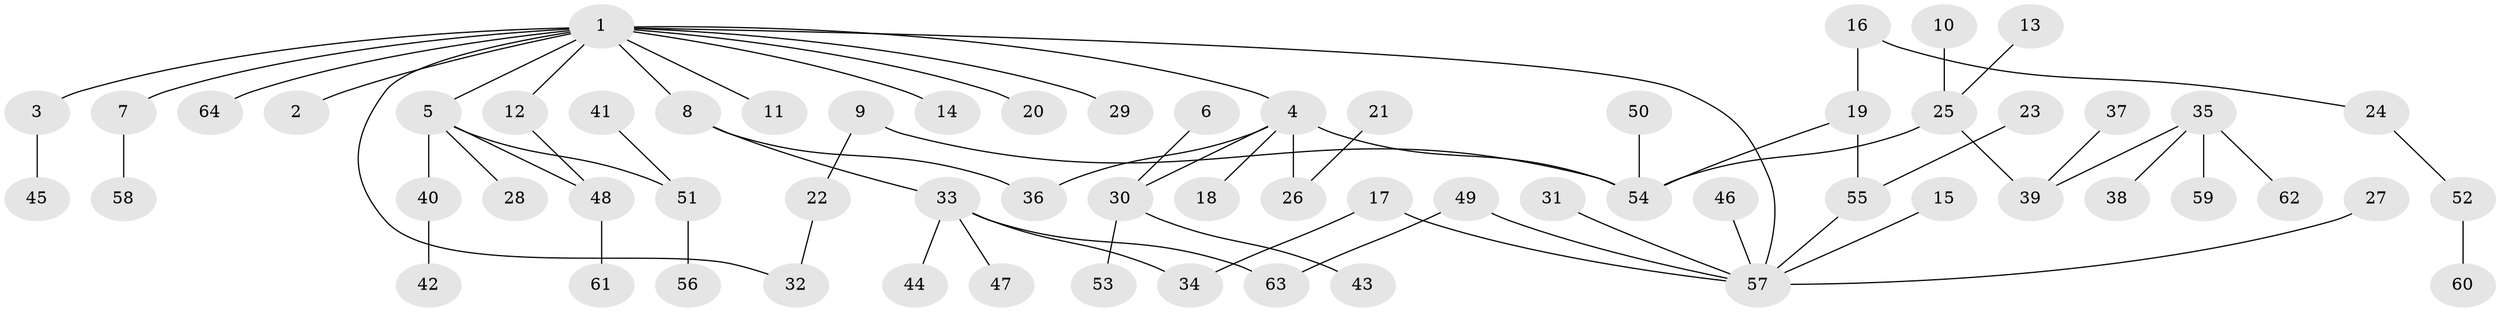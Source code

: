 // original degree distribution, {7: 0.015625, 9: 0.015625, 3: 0.15625, 1: 0.46875, 2: 0.265625, 5: 0.046875, 4: 0.03125}
// Generated by graph-tools (version 1.1) at 2025/49/03/09/25 03:49:25]
// undirected, 64 vertices, 69 edges
graph export_dot {
graph [start="1"]
  node [color=gray90,style=filled];
  1;
  2;
  3;
  4;
  5;
  6;
  7;
  8;
  9;
  10;
  11;
  12;
  13;
  14;
  15;
  16;
  17;
  18;
  19;
  20;
  21;
  22;
  23;
  24;
  25;
  26;
  27;
  28;
  29;
  30;
  31;
  32;
  33;
  34;
  35;
  36;
  37;
  38;
  39;
  40;
  41;
  42;
  43;
  44;
  45;
  46;
  47;
  48;
  49;
  50;
  51;
  52;
  53;
  54;
  55;
  56;
  57;
  58;
  59;
  60;
  61;
  62;
  63;
  64;
  1 -- 2 [weight=1.0];
  1 -- 3 [weight=1.0];
  1 -- 4 [weight=1.0];
  1 -- 5 [weight=1.0];
  1 -- 7 [weight=1.0];
  1 -- 8 [weight=1.0];
  1 -- 11 [weight=1.0];
  1 -- 12 [weight=1.0];
  1 -- 14 [weight=1.0];
  1 -- 20 [weight=1.0];
  1 -- 29 [weight=1.0];
  1 -- 32 [weight=1.0];
  1 -- 57 [weight=1.0];
  1 -- 64 [weight=1.0];
  3 -- 45 [weight=1.0];
  4 -- 18 [weight=1.0];
  4 -- 26 [weight=1.0];
  4 -- 30 [weight=1.0];
  4 -- 36 [weight=1.0];
  4 -- 54 [weight=1.0];
  5 -- 28 [weight=1.0];
  5 -- 40 [weight=1.0];
  5 -- 48 [weight=1.0];
  5 -- 51 [weight=1.0];
  6 -- 30 [weight=1.0];
  7 -- 58 [weight=1.0];
  8 -- 33 [weight=1.0];
  8 -- 36 [weight=1.0];
  9 -- 22 [weight=1.0];
  9 -- 54 [weight=1.0];
  10 -- 25 [weight=1.0];
  12 -- 48 [weight=1.0];
  13 -- 25 [weight=1.0];
  15 -- 57 [weight=1.0];
  16 -- 19 [weight=1.0];
  16 -- 24 [weight=1.0];
  17 -- 34 [weight=1.0];
  17 -- 57 [weight=1.0];
  19 -- 54 [weight=1.0];
  19 -- 55 [weight=1.0];
  21 -- 26 [weight=1.0];
  22 -- 32 [weight=1.0];
  23 -- 55 [weight=1.0];
  24 -- 52 [weight=1.0];
  25 -- 39 [weight=1.0];
  25 -- 54 [weight=1.0];
  27 -- 57 [weight=1.0];
  30 -- 43 [weight=1.0];
  30 -- 53 [weight=1.0];
  31 -- 57 [weight=1.0];
  33 -- 34 [weight=1.0];
  33 -- 44 [weight=1.0];
  33 -- 47 [weight=1.0];
  33 -- 63 [weight=1.0];
  35 -- 38 [weight=1.0];
  35 -- 39 [weight=1.0];
  35 -- 59 [weight=1.0];
  35 -- 62 [weight=1.0];
  37 -- 39 [weight=1.0];
  40 -- 42 [weight=1.0];
  41 -- 51 [weight=1.0];
  46 -- 57 [weight=1.0];
  48 -- 61 [weight=1.0];
  49 -- 57 [weight=1.0];
  49 -- 63 [weight=1.0];
  50 -- 54 [weight=1.0];
  51 -- 56 [weight=1.0];
  52 -- 60 [weight=1.0];
  55 -- 57 [weight=1.0];
}
